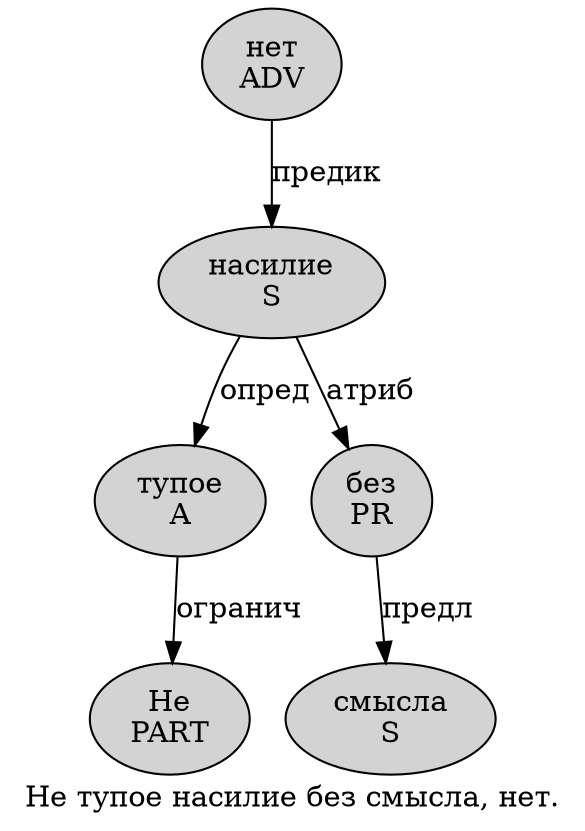 digraph SENTENCE_3896 {
	graph [label="Не тупое насилие без смысла, нет."]
	node [style=filled]
		0 [label="Не
PART" color="" fillcolor=lightgray penwidth=1 shape=ellipse]
		1 [label="тупое
A" color="" fillcolor=lightgray penwidth=1 shape=ellipse]
		2 [label="насилие
S" color="" fillcolor=lightgray penwidth=1 shape=ellipse]
		3 [label="без
PR" color="" fillcolor=lightgray penwidth=1 shape=ellipse]
		4 [label="смысла
S" color="" fillcolor=lightgray penwidth=1 shape=ellipse]
		6 [label="нет
ADV" color="" fillcolor=lightgray penwidth=1 shape=ellipse]
			1 -> 0 [label="огранич"]
			2 -> 1 [label="опред"]
			2 -> 3 [label="атриб"]
			6 -> 2 [label="предик"]
			3 -> 4 [label="предл"]
}
